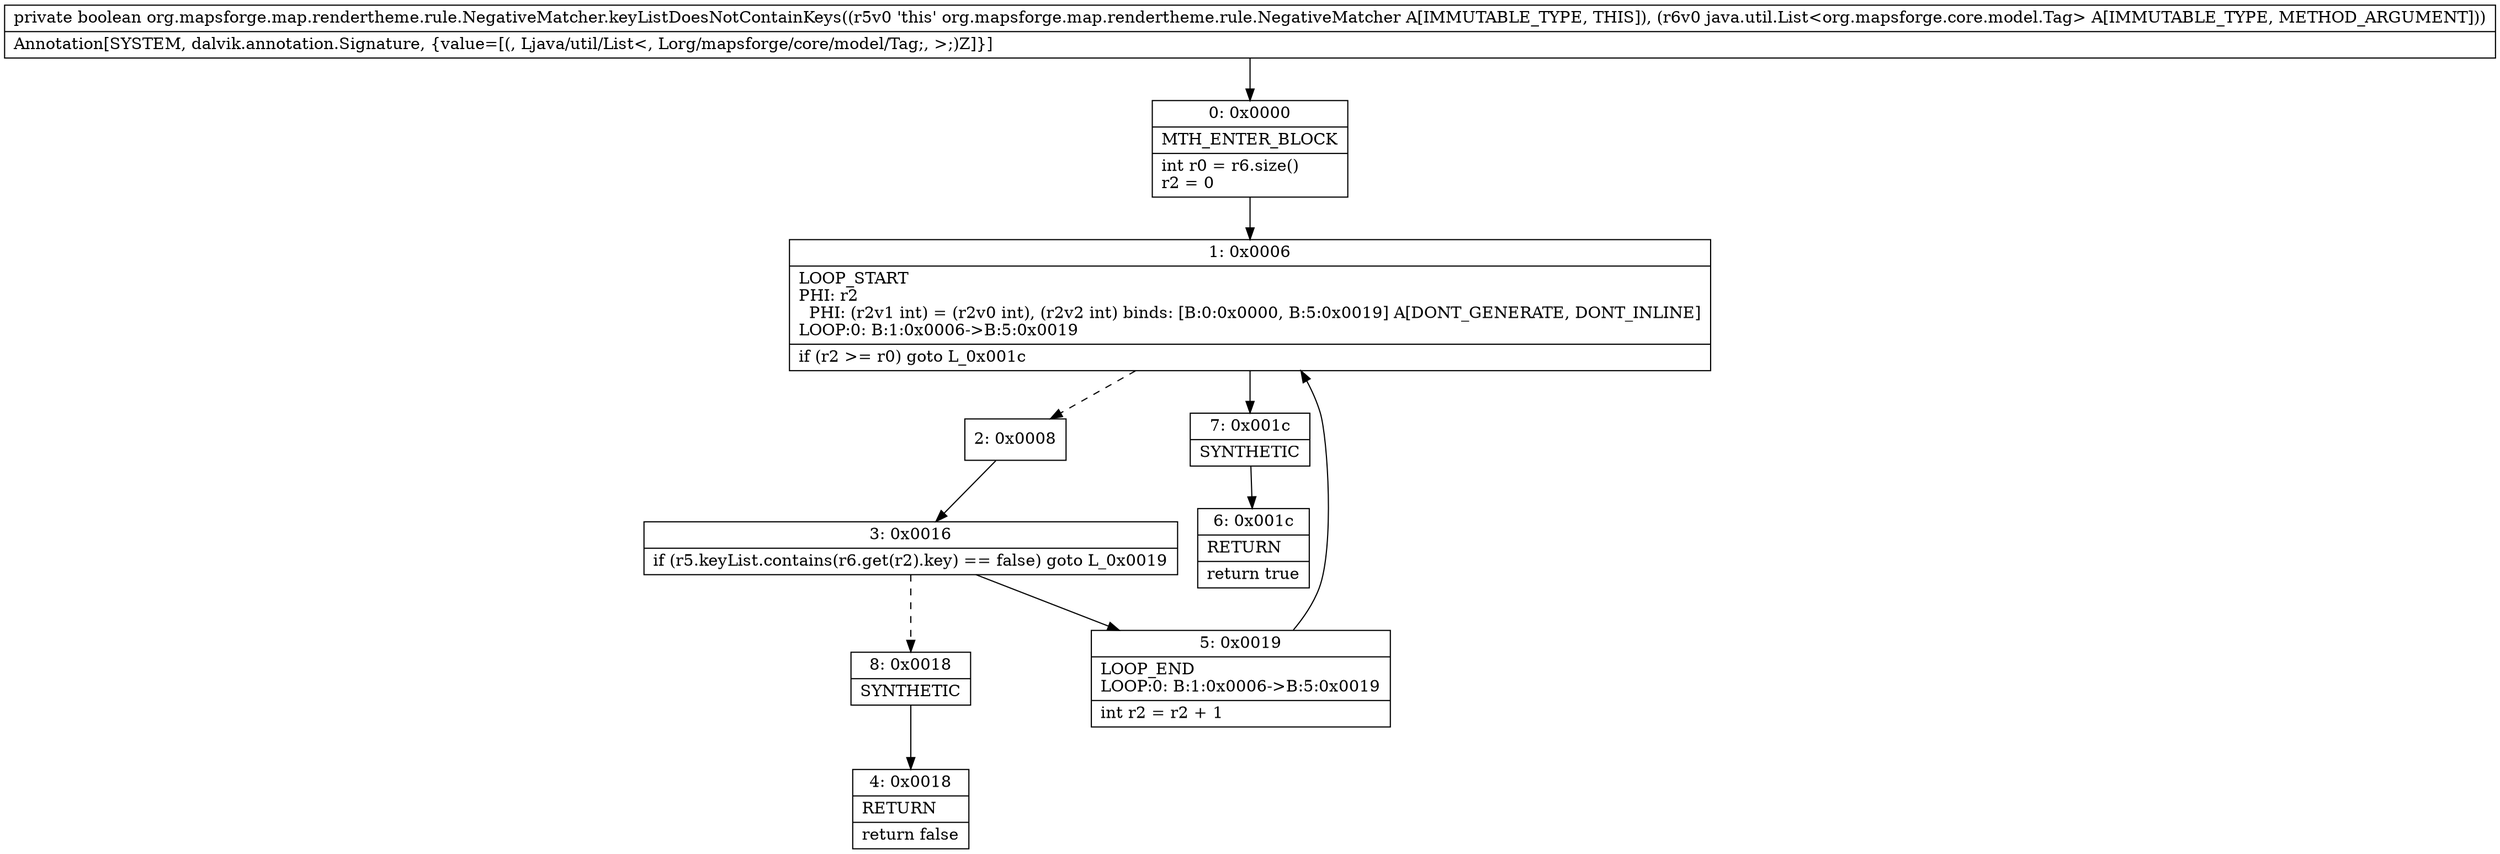 digraph "CFG fororg.mapsforge.map.rendertheme.rule.NegativeMatcher.keyListDoesNotContainKeys(Ljava\/util\/List;)Z" {
Node_0 [shape=record,label="{0\:\ 0x0000|MTH_ENTER_BLOCK\l|int r0 = r6.size()\lr2 = 0\l}"];
Node_1 [shape=record,label="{1\:\ 0x0006|LOOP_START\lPHI: r2 \l  PHI: (r2v1 int) = (r2v0 int), (r2v2 int) binds: [B:0:0x0000, B:5:0x0019] A[DONT_GENERATE, DONT_INLINE]\lLOOP:0: B:1:0x0006\-\>B:5:0x0019\l|if (r2 \>= r0) goto L_0x001c\l}"];
Node_2 [shape=record,label="{2\:\ 0x0008}"];
Node_3 [shape=record,label="{3\:\ 0x0016|if (r5.keyList.contains(r6.get(r2).key) == false) goto L_0x0019\l}"];
Node_4 [shape=record,label="{4\:\ 0x0018|RETURN\l|return false\l}"];
Node_5 [shape=record,label="{5\:\ 0x0019|LOOP_END\lLOOP:0: B:1:0x0006\-\>B:5:0x0019\l|int r2 = r2 + 1\l}"];
Node_6 [shape=record,label="{6\:\ 0x001c|RETURN\l|return true\l}"];
Node_7 [shape=record,label="{7\:\ 0x001c|SYNTHETIC\l}"];
Node_8 [shape=record,label="{8\:\ 0x0018|SYNTHETIC\l}"];
MethodNode[shape=record,label="{private boolean org.mapsforge.map.rendertheme.rule.NegativeMatcher.keyListDoesNotContainKeys((r5v0 'this' org.mapsforge.map.rendertheme.rule.NegativeMatcher A[IMMUTABLE_TYPE, THIS]), (r6v0 java.util.List\<org.mapsforge.core.model.Tag\> A[IMMUTABLE_TYPE, METHOD_ARGUMENT]))  | Annotation[SYSTEM, dalvik.annotation.Signature, \{value=[(, Ljava\/util\/List\<, Lorg\/mapsforge\/core\/model\/Tag;, \>;)Z]\}]\l}"];
MethodNode -> Node_0;
Node_0 -> Node_1;
Node_1 -> Node_2[style=dashed];
Node_1 -> Node_7;
Node_2 -> Node_3;
Node_3 -> Node_5;
Node_3 -> Node_8[style=dashed];
Node_5 -> Node_1;
Node_7 -> Node_6;
Node_8 -> Node_4;
}

